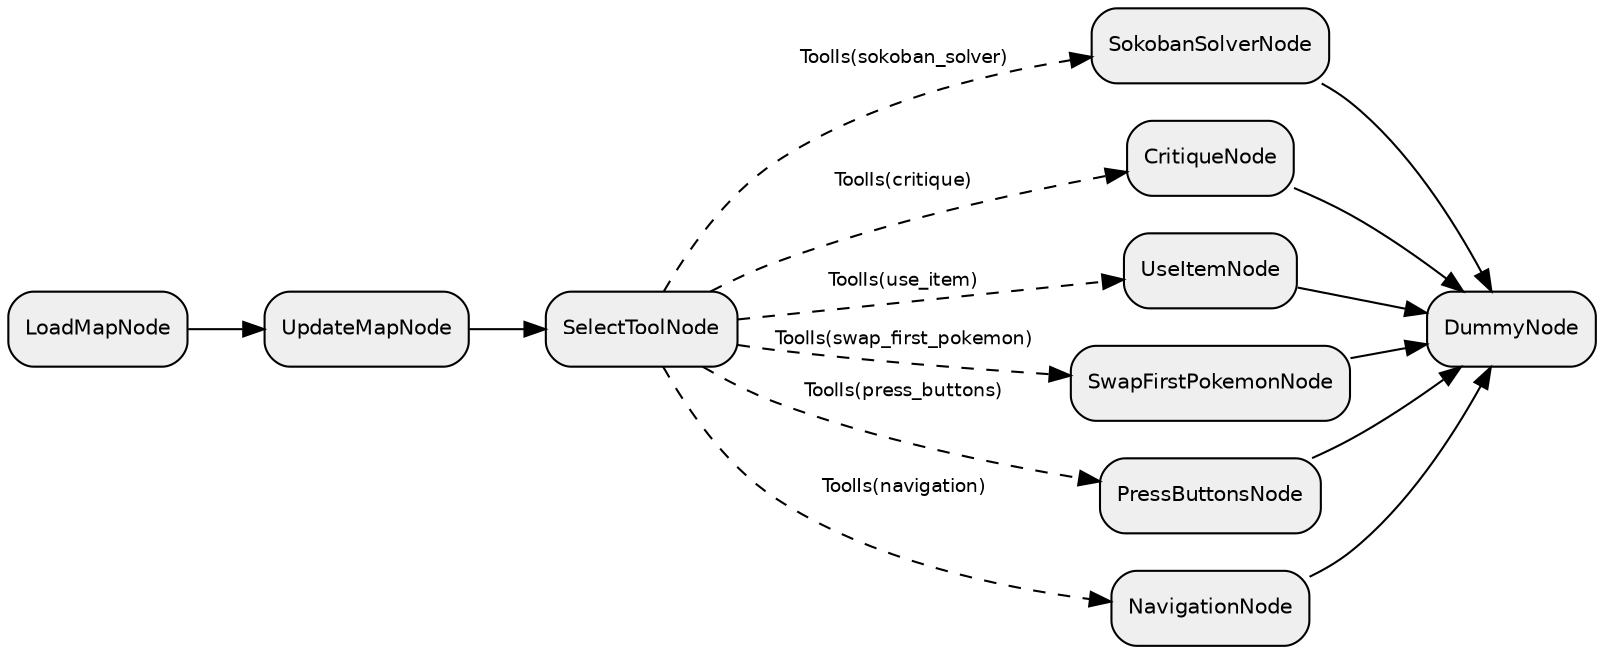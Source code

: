digraph "subflow_5mg6yyNpUtR391mvWNyxP" {
  rankdir=LR;
  compound=true;
  node [shape=box, style="rounded,filled", fillcolor="#EFEFEF", fontname="Helvetica", fontsize=10];
  edge [fontname="Helvetica", fontsize=9];
  "7A3j4tgQMvesqrwmkJTZ4" [label="DummyNode"];
  LFpnWjhiLeg3PlVumz5c4 [label="SokobanSolverNode"];
  dDw6lFyqOJUf3n2X4DOFl [label="CritiqueNode"];
  "5lzGI0vp9SdBTpCuZ0OJS" [label="UseItemNode"];
  XutM80cpVevUv8NmJTq0c [label="UpdateMapNode"];
  rzi4mfKlIqZDH1FmbJtJH [label="LoadMapNode"];
  tO95HzvIXTqL6rHn8qrYP [label="SelectToolNode"];
  nAam8UPLG6ZbajYketP1K [label="SwapFirstPokemonNode"];
  Qo0ld2uaywSlwA5n1qvap [label="PressButtonsNode"];
  hRpanAq3IDHwitlA719EN [label="NavigationNode"];
  rzi4mfKlIqZDH1FmbJtJH -> XutM80cpVevUv8NmJTq0c [style="solid"];
  XutM80cpVevUv8NmJTq0c -> tO95HzvIXTqL6rHn8qrYP [style="solid"];
  tO95HzvIXTqL6rHn8qrYP -> Qo0ld2uaywSlwA5n1qvap [style="dashed", label="ToolIs(press_buttons)"];
  tO95HzvIXTqL6rHn8qrYP -> hRpanAq3IDHwitlA719EN [style="dashed", label="ToolIs(navigation)"];
  tO95HzvIXTqL6rHn8qrYP -> nAam8UPLG6ZbajYketP1K [style="dashed", label="ToolIs(swap_first_pokemon)"];
  tO95HzvIXTqL6rHn8qrYP -> "5lzGI0vp9SdBTpCuZ0OJS" [style="dashed", label="ToolIs(use_item)"];
  tO95HzvIXTqL6rHn8qrYP -> LFpnWjhiLeg3PlVumz5c4 [style="dashed", label="ToolIs(sokoban_solver)"];
  tO95HzvIXTqL6rHn8qrYP -> dDw6lFyqOJUf3n2X4DOFl [style="dashed", label="ToolIs(critique)"];
  Qo0ld2uaywSlwA5n1qvap -> "7A3j4tgQMvesqrwmkJTZ4" [style="solid"];
  hRpanAq3IDHwitlA719EN -> "7A3j4tgQMvesqrwmkJTZ4" [style="solid"];
  nAam8UPLG6ZbajYketP1K -> "7A3j4tgQMvesqrwmkJTZ4" [style="solid"];
  "5lzGI0vp9SdBTpCuZ0OJS" -> "7A3j4tgQMvesqrwmkJTZ4" [style="solid"];
  LFpnWjhiLeg3PlVumz5c4 -> "7A3j4tgQMvesqrwmkJTZ4" [style="solid"];
  dDw6lFyqOJUf3n2X4DOFl -> "7A3j4tgQMvesqrwmkJTZ4" [style="solid"];
}
